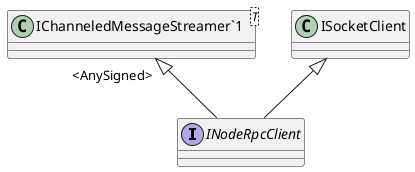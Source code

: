 @startuml
interface INodeRpcClient {
}
class "IChanneledMessageStreamer`1"<T> {
}
ISocketClient <|-- INodeRpcClient
"IChanneledMessageStreamer`1" "<AnySigned>" <|-- INodeRpcClient
@enduml
